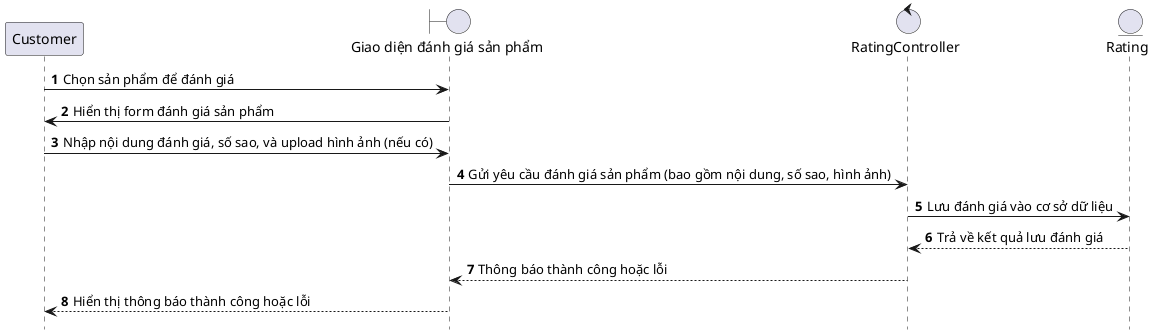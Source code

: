 @startuml ProductRating

hide footbox
autonumber
participant Customer as customer
boundary "Giao diện đánh giá sản phẩm" as ratingUI
control "RatingController" as ratingController
entity "Rating" as ratingEntity

customer -> ratingUI: Chọn sản phẩm để đánh giá
ratingUI -> customer: Hiển thị form đánh giá sản phẩm
customer -> ratingUI: Nhập nội dung đánh giá, số sao, và upload hình ảnh (nếu có)
ratingUI -> ratingController: Gửi yêu cầu đánh giá sản phẩm (bao gồm nội dung, số sao, hình ảnh)
ratingController -> ratingEntity: Lưu đánh giá vào cơ sở dữ liệu
ratingEntity --> ratingController: Trả về kết quả lưu đánh giá
ratingController --> ratingUI: Thông báo thành công hoặc lỗi
ratingUI --> customer: Hiển thị thông báo thành công hoặc lỗi

@enduml
